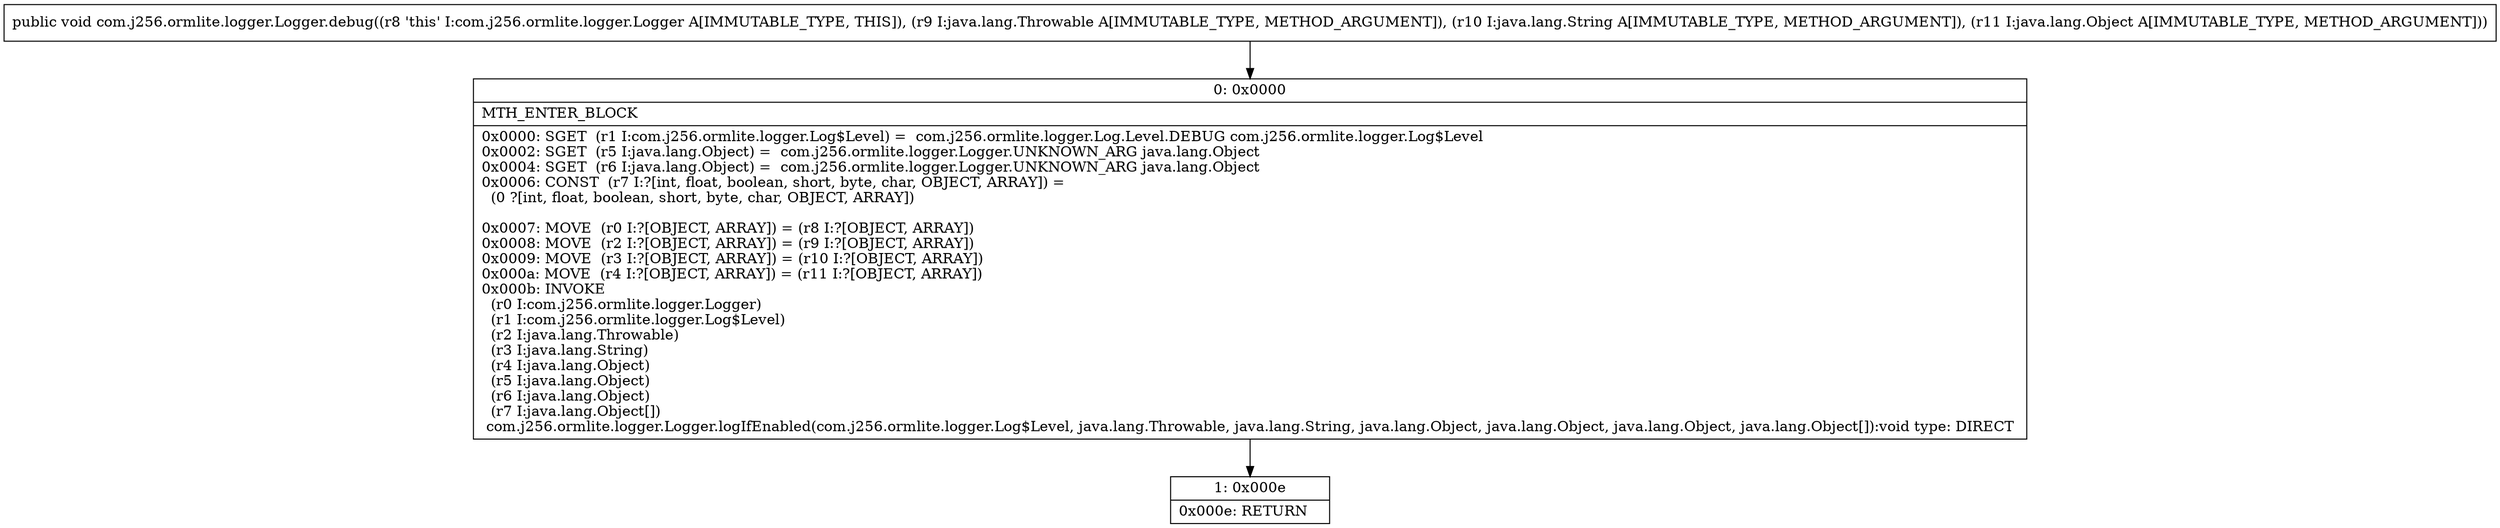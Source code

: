 digraph "CFG forcom.j256.ormlite.logger.Logger.debug(Ljava\/lang\/Throwable;Ljava\/lang\/String;Ljava\/lang\/Object;)V" {
Node_0 [shape=record,label="{0\:\ 0x0000|MTH_ENTER_BLOCK\l|0x0000: SGET  (r1 I:com.j256.ormlite.logger.Log$Level) =  com.j256.ormlite.logger.Log.Level.DEBUG com.j256.ormlite.logger.Log$Level \l0x0002: SGET  (r5 I:java.lang.Object) =  com.j256.ormlite.logger.Logger.UNKNOWN_ARG java.lang.Object \l0x0004: SGET  (r6 I:java.lang.Object) =  com.j256.ormlite.logger.Logger.UNKNOWN_ARG java.lang.Object \l0x0006: CONST  (r7 I:?[int, float, boolean, short, byte, char, OBJECT, ARRAY]) = \l  (0 ?[int, float, boolean, short, byte, char, OBJECT, ARRAY])\l \l0x0007: MOVE  (r0 I:?[OBJECT, ARRAY]) = (r8 I:?[OBJECT, ARRAY]) \l0x0008: MOVE  (r2 I:?[OBJECT, ARRAY]) = (r9 I:?[OBJECT, ARRAY]) \l0x0009: MOVE  (r3 I:?[OBJECT, ARRAY]) = (r10 I:?[OBJECT, ARRAY]) \l0x000a: MOVE  (r4 I:?[OBJECT, ARRAY]) = (r11 I:?[OBJECT, ARRAY]) \l0x000b: INVOKE  \l  (r0 I:com.j256.ormlite.logger.Logger)\l  (r1 I:com.j256.ormlite.logger.Log$Level)\l  (r2 I:java.lang.Throwable)\l  (r3 I:java.lang.String)\l  (r4 I:java.lang.Object)\l  (r5 I:java.lang.Object)\l  (r6 I:java.lang.Object)\l  (r7 I:java.lang.Object[])\l com.j256.ormlite.logger.Logger.logIfEnabled(com.j256.ormlite.logger.Log$Level, java.lang.Throwable, java.lang.String, java.lang.Object, java.lang.Object, java.lang.Object, java.lang.Object[]):void type: DIRECT \l}"];
Node_1 [shape=record,label="{1\:\ 0x000e|0x000e: RETURN   \l}"];
MethodNode[shape=record,label="{public void com.j256.ormlite.logger.Logger.debug((r8 'this' I:com.j256.ormlite.logger.Logger A[IMMUTABLE_TYPE, THIS]), (r9 I:java.lang.Throwable A[IMMUTABLE_TYPE, METHOD_ARGUMENT]), (r10 I:java.lang.String A[IMMUTABLE_TYPE, METHOD_ARGUMENT]), (r11 I:java.lang.Object A[IMMUTABLE_TYPE, METHOD_ARGUMENT])) }"];
MethodNode -> Node_0;
Node_0 -> Node_1;
}

